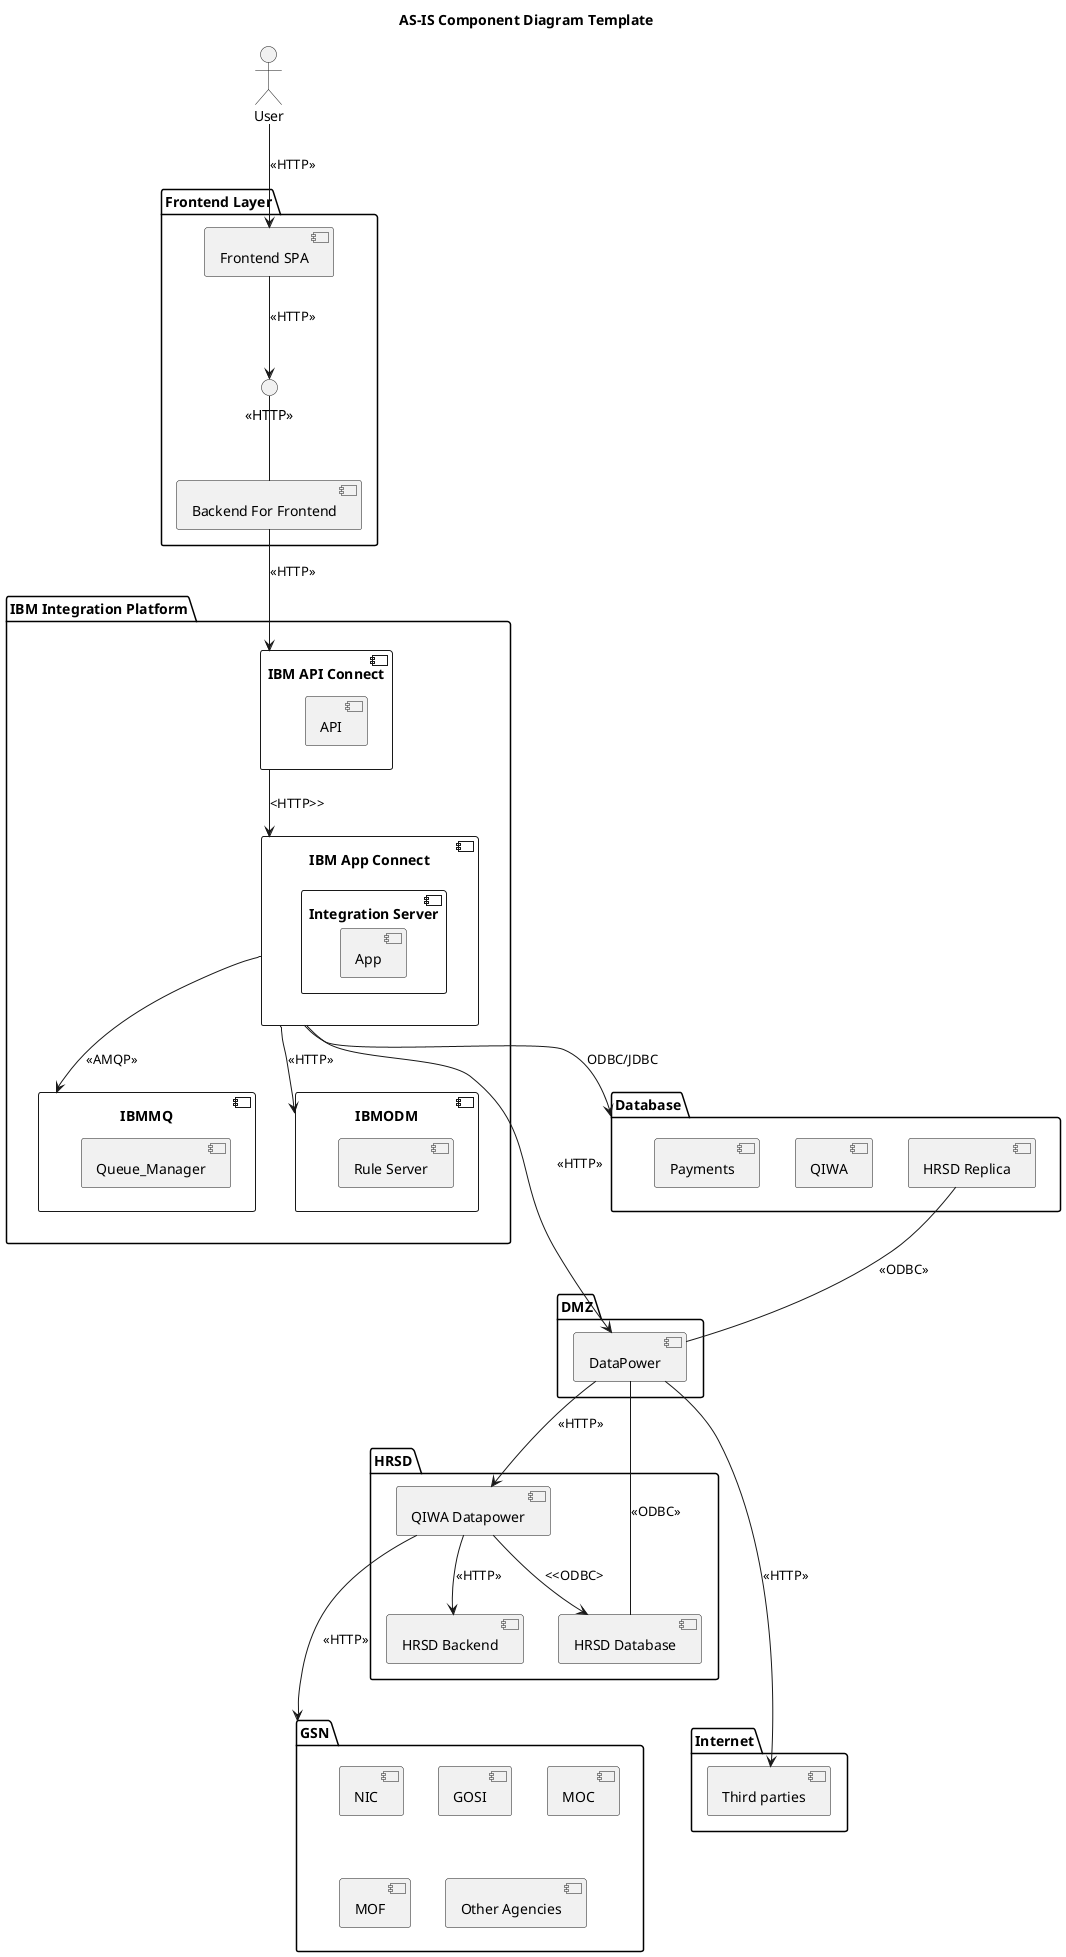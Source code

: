 @startuml
title  AS-IS Component Diagram Template



actor "User" as Actor

package "Frontend Layer" {
    component [Frontend SPA] as SPA
    interface "<<HTTP>>" as bff_Interface
    component "Backend For Frontend" as BFF
}

package "IBM Integration Platform" {
    component "IBM API Connect" as APIConnect{
      component "API" as api
    }
    component "IBM App Connect" as AppConnect{
      component "Integration Server" as is{
        component "App" as service
      }
    }
    component "IBMMQ"{
      component "Queue_Manager"
    }
    
    component "IBMODM"{

      component "Rule Server" as RuleServer
    }
}

package "DMZ"{
  component "DataPower" as DataPower
}

package "Database" {
  component "QIWA"
  component "HRSD Replica" as Replica
  component "Payments"
}

package "HRSD"{
  component "QIWA Datapower" as HRSDDP
  component "HRSD Database" as HRSDDB
  component "HRSD Backend" as HRSD_Backend
  

}

package "GSN"{
  component "NIC" as NIC
  component "GOSI" as GOSI
  component "MOC" as MOC
  component "MOF" as MOF
  component "Other Agencies" as othersGSN
}

package "Internet"{
  component "Third parties" as tp
}

' Flow connections

Actor --> SPA : "<<HTTP>>"
SPA -->bff_Interface : <<HTTP>>
BFF -up- bff_Interface
BFF --> APIConnect : "<<HTTP>>"
APIConnect --> AppConnect : "<HTTP>>"
AppConnect -down-> IBMMQ : "<<AMQP>>"


AppConnect -down-> IBMODM : "<<HTTP>>"
AppConnect -down-> Database : "ODBC/JDBC"
AppConnect --down-> DataPower : "<<HTTP>>"
DataPower-down->HRSDDP : "<<HTTP>>"
HRSDDP-->HRSD_Backend : "<<HTTP>>"
HRSDDP-->HRSDDB : "<<ODBC>"
HRSDDP-down-->GSN :"<<HTTP>>"
HRSDDB-up- DataPower : "<<ODBC>>"
DataPower-up-Replica : "<<ODBC>>"
DataPower--down-->tp : "<<HTTP>>"
@enduml